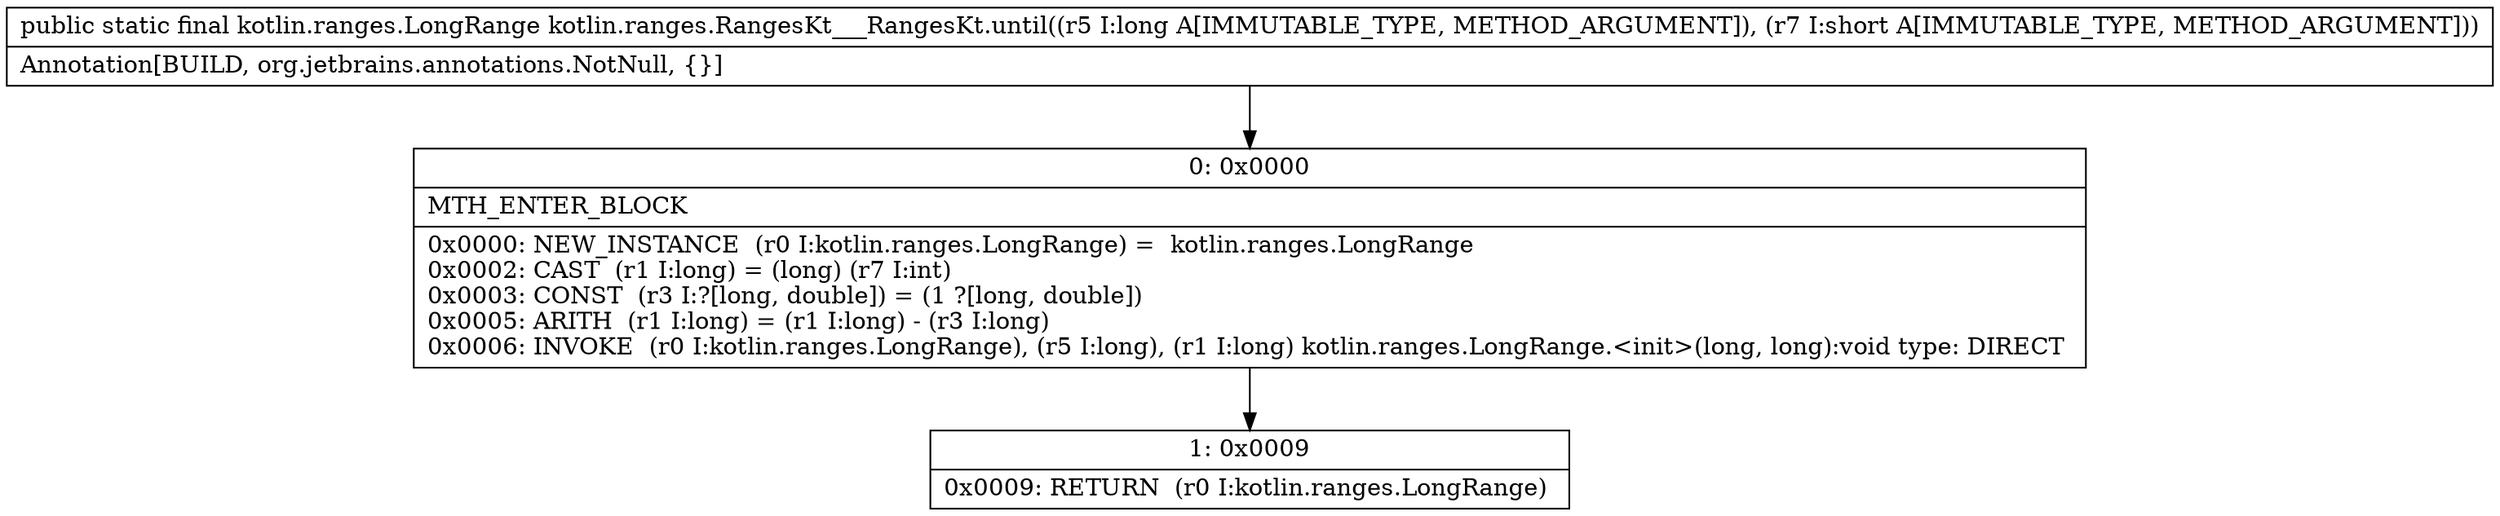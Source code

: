 digraph "CFG forkotlin.ranges.RangesKt___RangesKt.until(JS)Lkotlin\/ranges\/LongRange;" {
Node_0 [shape=record,label="{0\:\ 0x0000|MTH_ENTER_BLOCK\l|0x0000: NEW_INSTANCE  (r0 I:kotlin.ranges.LongRange) =  kotlin.ranges.LongRange \l0x0002: CAST  (r1 I:long) = (long) (r7 I:int) \l0x0003: CONST  (r3 I:?[long, double]) = (1 ?[long, double]) \l0x0005: ARITH  (r1 I:long) = (r1 I:long) \- (r3 I:long) \l0x0006: INVOKE  (r0 I:kotlin.ranges.LongRange), (r5 I:long), (r1 I:long) kotlin.ranges.LongRange.\<init\>(long, long):void type: DIRECT \l}"];
Node_1 [shape=record,label="{1\:\ 0x0009|0x0009: RETURN  (r0 I:kotlin.ranges.LongRange) \l}"];
MethodNode[shape=record,label="{public static final kotlin.ranges.LongRange kotlin.ranges.RangesKt___RangesKt.until((r5 I:long A[IMMUTABLE_TYPE, METHOD_ARGUMENT]), (r7 I:short A[IMMUTABLE_TYPE, METHOD_ARGUMENT]))  | Annotation[BUILD, org.jetbrains.annotations.NotNull, \{\}]\l}"];
MethodNode -> Node_0;
Node_0 -> Node_1;
}

